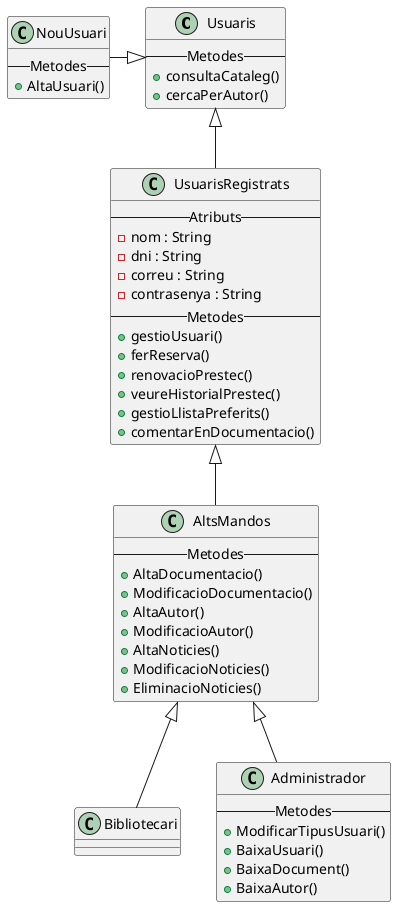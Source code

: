 @startuml
'https://plantuml.com/class-diagram

class Usuaris {
    --Metodes--
    + consultaCataleg()
    + cercaPerAutor()
}

class UsuarisRegistrats {
    --Atributs--
    - nom : String
    - dni : String
    - correu : String
    - contrasenya : String
    --Metodes--
    + gestioUsuari()
    + ferReserva()
    + renovacioPrestec()
    + veureHistorialPrestec()
    + gestioLlistaPreferits()
    + comentarEnDocumentacio()
}

class NouUsuari {
    --Metodes--
    + AltaUsuari()
}

class AltsMandos {
    --Metodes--
    + AltaDocumentacio()
    + ModificacioDocumentacio()
    + AltaAutor()
    + ModificacioAutor()
    + AltaNoticies()
    + ModificacioNoticies()
    + EliminacioNoticies()
}

class Bibliotecari {
}

class Administrador {
    --Metodes--
    + ModificarTipusUsuari()
    + BaixaUsuari()
    + BaixaDocument()
    + BaixaAutor()
}

NouUsuari -|> Usuaris
Usuaris <|-- UsuarisRegistrats
UsuarisRegistrats <|-- AltsMandos
AltsMandos <|-- Bibliotecari
AltsMandos <|-- Administrador
@enduml